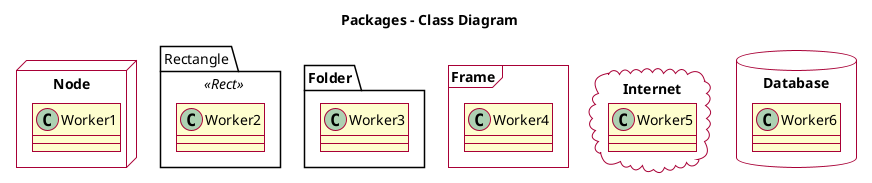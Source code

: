 @startuml Samples

    ' ================================= TWEAKS =================================
    skin rose
    skinparam classFontName Calibri
    skinparam shadowing false
    ' --------------------------------------------------------------------------

    title Packages - Class Diagram

    package Node <<Node>>
    {
        class Worker1
    }
    package Rectangle <<Rect>>
    {
        class Worker2
    }
    package Folder <<Folder>>
    {
        class Worker3
    }

    package Frame <<Frame>>
    {
        class Worker4
    }
    package Internet <<Cloud>>
    {
        class Worker5
    }
    package Database <<Database>>
    {
        class Worker6
    }
    
@enduml